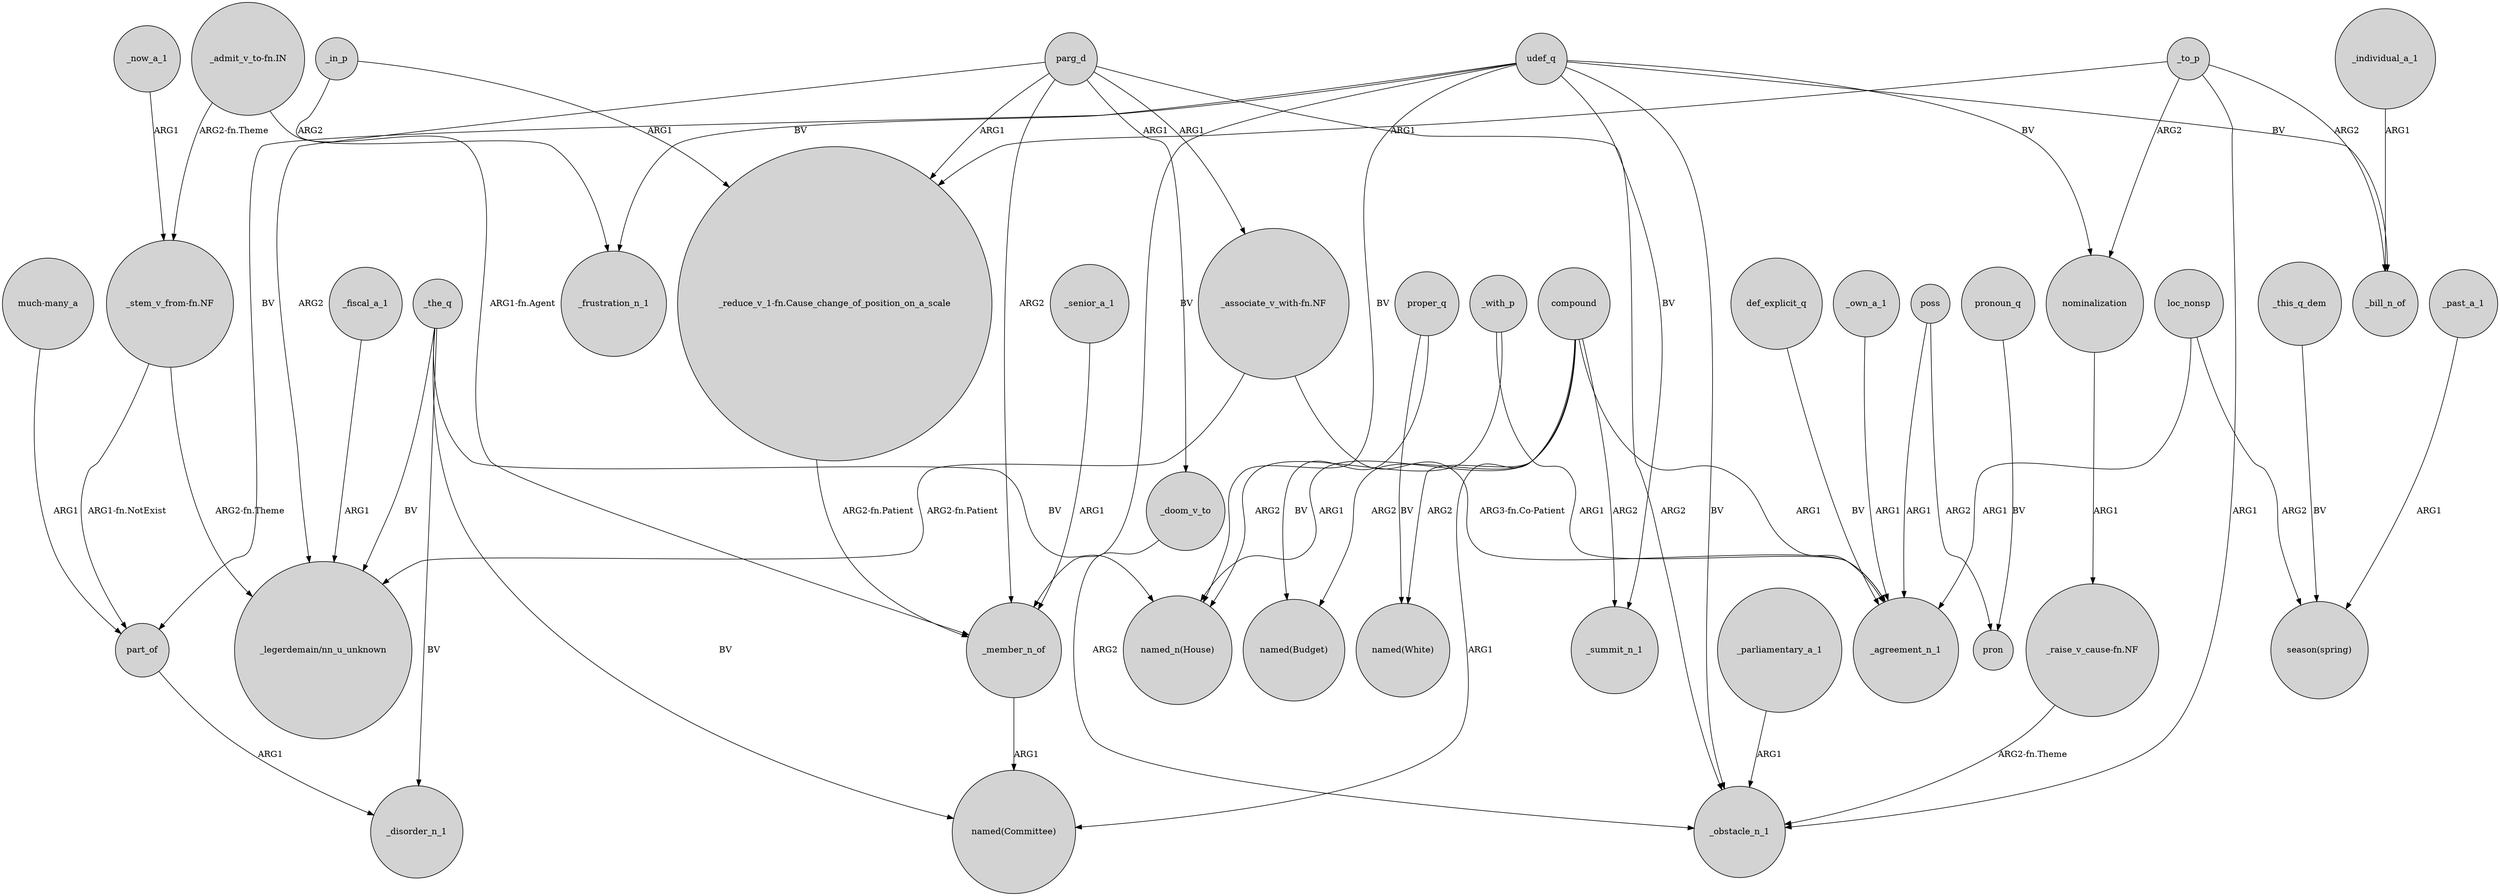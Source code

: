 digraph {
	node [shape=circle style=filled]
	_senior_a_1 -> _member_n_of [label=ARG1]
	udef_q -> "named_n(House)" [label=BV]
	_with_p -> "named_n(House)" [label=ARG2]
	udef_q -> part_of [label=BV]
	_individual_a_1 -> _bill_n_of [label=ARG1]
	"_admit_v_to-fn.IN" -> _member_n_of [label="ARG1-fn.Agent"]
	udef_q -> _obstacle_n_1 [label=BV]
	poss -> pron [label=ARG2]
	parg_d -> "_associate_v_with-fn.NF" [label=ARG1]
	_in_p -> "_reduce_v_1-fn.Cause_change_of_position_on_a_scale" [label=ARG1]
	"_associate_v_with-fn.NF" -> "_legerdemain/nn_u_unknown" [label="ARG2-fn.Patient"]
	compound -> "named(Budget)" [label=ARG2]
	udef_q -> _frustration_n_1 [label=BV]
	"much-many_a" -> part_of [label=ARG1]
	_now_a_1 -> "_stem_v_from-fn.NF" [label=ARG1]
	compound -> "named(White)" [label=ARG2]
	parg_d -> _member_n_of [label=ARG2]
	"_associate_v_with-fn.NF" -> _agreement_n_1 [label="ARG3-fn.Co-Patient"]
	loc_nonsp -> "season(spring)" [label=ARG2]
	"_admit_v_to-fn.IN" -> "_stem_v_from-fn.NF" [label="ARG2-fn.Theme"]
	parg_d -> "_legerdemain/nn_u_unknown" [label=ARG2]
	udef_q -> _bill_n_of [label=BV]
	nominalization -> "_raise_v_cause-fn.NF" [label=ARG1]
	compound -> "named_n(House)" [label=ARG1]
	parg_d -> _doom_v_to [label=ARG1]
	_to_p -> _bill_n_of [label=ARG2]
	compound -> _summit_n_1 [label=ARG2]
	_parliamentary_a_1 -> _obstacle_n_1 [label=ARG1]
	_the_q -> "named_n(House)" [label=BV]
	"_reduce_v_1-fn.Cause_change_of_position_on_a_scale" -> _member_n_of [label="ARG2-fn.Patient"]
	poss -> _agreement_n_1 [label=ARG1]
	loc_nonsp -> _agreement_n_1 [label=ARG1]
	"_stem_v_from-fn.NF" -> part_of [label="ARG1-fn.NotExist"]
	_the_q -> _disorder_n_1 [label=BV]
	_this_q_dem -> "season(spring)" [label=BV]
	pronoun_q -> pron [label=BV]
	proper_q -> "named(White)" [label=BV]
	"_stem_v_from-fn.NF" -> "_legerdemain/nn_u_unknown" [label="ARG2-fn.Theme"]
	part_of -> _disorder_n_1 [label=ARG1]
	def_explicit_q -> _agreement_n_1 [label=BV]
	_own_a_1 -> _agreement_n_1 [label=ARG1]
	_to_p -> nominalization [label=ARG2]
	_doom_v_to -> _obstacle_n_1 [label=ARG2]
	_fiscal_a_1 -> "_legerdemain/nn_u_unknown" [label=ARG1]
	udef_q -> _member_n_of [label=BV]
	_past_a_1 -> "season(spring)" [label=ARG1]
	compound -> _agreement_n_1 [label=ARG1]
	udef_q -> _summit_n_1 [label=BV]
	udef_q -> nominalization [label=BV]
	_member_n_of -> "named(Committee)" [label=ARG1]
	compound -> "named(Committee)" [label=ARG1]
	parg_d -> _obstacle_n_1 [label=ARG2]
	_to_p -> "_reduce_v_1-fn.Cause_change_of_position_on_a_scale" [label=ARG1]
	_in_p -> _frustration_n_1 [label=ARG2]
	_with_p -> _agreement_n_1 [label=ARG1]
	proper_q -> "named(Budget)" [label=BV]
	_to_p -> _obstacle_n_1 [label=ARG1]
	_the_q -> "named(Committee)" [label=BV]
	_the_q -> "_legerdemain/nn_u_unknown" [label=BV]
	parg_d -> "_reduce_v_1-fn.Cause_change_of_position_on_a_scale" [label=ARG1]
	"_raise_v_cause-fn.NF" -> _obstacle_n_1 [label="ARG2-fn.Theme"]
}
